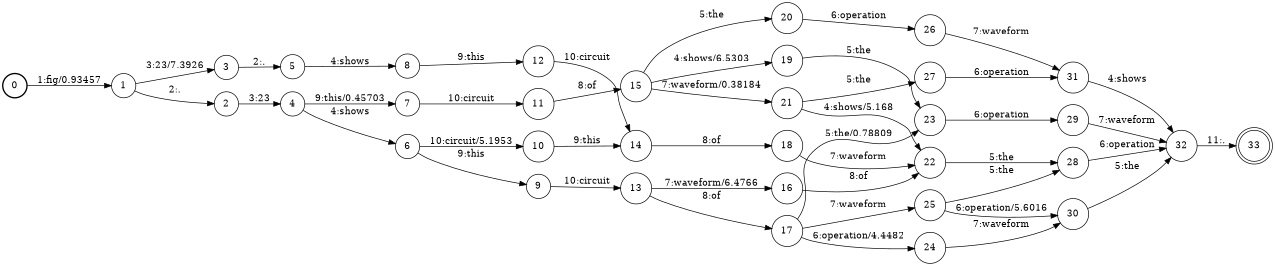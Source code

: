 digraph FST {
rankdir = LR;
size = "8.5,11";
label = "";
center = 1;
orientation = Portrait;
ranksep = "0.4";
nodesep = "0.25";
0 [label = "0", shape = circle, style = bold, fontsize = 14]
	0 -> 1 [label = "1:fig/0.93457", fontsize = 14];
1 [label = "1", shape = circle, style = solid, fontsize = 14]
	1 -> 2 [label = "2:.", fontsize = 14];
	1 -> 3 [label = "3:23/7.3926", fontsize = 14];
2 [label = "2", shape = circle, style = solid, fontsize = 14]
	2 -> 4 [label = "3:23", fontsize = 14];
3 [label = "3", shape = circle, style = solid, fontsize = 14]
	3 -> 5 [label = "2:.", fontsize = 14];
4 [label = "4", shape = circle, style = solid, fontsize = 14]
	4 -> 6 [label = "4:shows", fontsize = 14];
	4 -> 7 [label = "9:this/0.45703", fontsize = 14];
5 [label = "5", shape = circle, style = solid, fontsize = 14]
	5 -> 8 [label = "4:shows", fontsize = 14];
6 [label = "6", shape = circle, style = solid, fontsize = 14]
	6 -> 9 [label = "9:this", fontsize = 14];
	6 -> 10 [label = "10:circuit/5.1953", fontsize = 14];
7 [label = "7", shape = circle, style = solid, fontsize = 14]
	7 -> 11 [label = "10:circuit", fontsize = 14];
8 [label = "8", shape = circle, style = solid, fontsize = 14]
	8 -> 12 [label = "9:this", fontsize = 14];
9 [label = "9", shape = circle, style = solid, fontsize = 14]
	9 -> 13 [label = "10:circuit", fontsize = 14];
10 [label = "10", shape = circle, style = solid, fontsize = 14]
	10 -> 14 [label = "9:this", fontsize = 14];
11 [label = "11", shape = circle, style = solid, fontsize = 14]
	11 -> 15 [label = "8:of", fontsize = 14];
12 [label = "12", shape = circle, style = solid, fontsize = 14]
	12 -> 14 [label = "10:circuit", fontsize = 14];
13 [label = "13", shape = circle, style = solid, fontsize = 14]
	13 -> 16 [label = "7:waveform/6.4766", fontsize = 14];
	13 -> 17 [label = "8:of", fontsize = 14];
14 [label = "14", shape = circle, style = solid, fontsize = 14]
	14 -> 18 [label = "8:of", fontsize = 14];
15 [label = "15", shape = circle, style = solid, fontsize = 14]
	15 -> 19 [label = "4:shows/6.5303", fontsize = 14];
	15 -> 20 [label = "5:the", fontsize = 14];
	15 -> 21 [label = "7:waveform/0.38184", fontsize = 14];
16 [label = "16", shape = circle, style = solid, fontsize = 14]
	16 -> 22 [label = "8:of", fontsize = 14];
17 [label = "17", shape = circle, style = solid, fontsize = 14]
	17 -> 23 [label = "5:the/0.78809", fontsize = 14];
	17 -> 24 [label = "6:operation/4.4482", fontsize = 14];
	17 -> 25 [label = "7:waveform", fontsize = 14];
18 [label = "18", shape = circle, style = solid, fontsize = 14]
	18 -> 22 [label = "7:waveform", fontsize = 14];
19 [label = "19", shape = circle, style = solid, fontsize = 14]
	19 -> 23 [label = "5:the", fontsize = 14];
20 [label = "20", shape = circle, style = solid, fontsize = 14]
	20 -> 26 [label = "6:operation", fontsize = 14];
21 [label = "21", shape = circle, style = solid, fontsize = 14]
	21 -> 22 [label = "4:shows/5.168", fontsize = 14];
	21 -> 27 [label = "5:the", fontsize = 14];
22 [label = "22", shape = circle, style = solid, fontsize = 14]
	22 -> 28 [label = "5:the", fontsize = 14];
23 [label = "23", shape = circle, style = solid, fontsize = 14]
	23 -> 29 [label = "6:operation", fontsize = 14];
24 [label = "24", shape = circle, style = solid, fontsize = 14]
	24 -> 30 [label = "7:waveform", fontsize = 14];
25 [label = "25", shape = circle, style = solid, fontsize = 14]
	25 -> 28 [label = "5:the", fontsize = 14];
	25 -> 30 [label = "6:operation/5.6016", fontsize = 14];
26 [label = "26", shape = circle, style = solid, fontsize = 14]
	26 -> 31 [label = "7:waveform", fontsize = 14];
27 [label = "27", shape = circle, style = solid, fontsize = 14]
	27 -> 31 [label = "6:operation", fontsize = 14];
28 [label = "28", shape = circle, style = solid, fontsize = 14]
	28 -> 32 [label = "6:operation", fontsize = 14];
29 [label = "29", shape = circle, style = solid, fontsize = 14]
	29 -> 32 [label = "7:waveform", fontsize = 14];
30 [label = "30", shape = circle, style = solid, fontsize = 14]
	30 -> 32 [label = "5:the", fontsize = 14];
31 [label = "31", shape = circle, style = solid, fontsize = 14]
	31 -> 32 [label = "4:shows", fontsize = 14];
32 [label = "32", shape = circle, style = solid, fontsize = 14]
	32 -> 33 [label = "11:.", fontsize = 14];
33 [label = "33", shape = doublecircle, style = solid, fontsize = 14]
}
